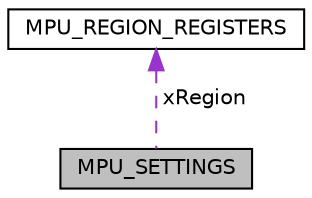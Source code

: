 digraph "MPU_SETTINGS"
{
  edge [fontname="Helvetica",fontsize="10",labelfontname="Helvetica",labelfontsize="10"];
  node [fontname="Helvetica",fontsize="10",shape=record];
  Node1 [label="MPU_SETTINGS",height=0.2,width=0.4,color="black", fillcolor="grey75", style="filled", fontcolor="black"];
  Node2 -> Node1 [dir="back",color="darkorchid3",fontsize="10",style="dashed",label=" xRegion" ,fontname="Helvetica"];
  Node2 [label="MPU_REGION_REGISTERS",height=0.2,width=0.4,color="black", fillcolor="white", style="filled",URL="$struct_m_p_u___r_e_g_i_o_n___r_e_g_i_s_t_e_r_s.html"];
}
